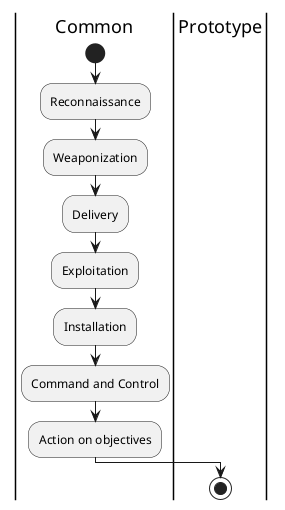 @startuml

skinparam monochrome true
|Common|
start
:Reconnaissance;
:Weaponization;
:Delivery;
:Exploitation;
:Installation;
:Command and Control;
:Action on objectives;
|Prototype|
stop


@enduml

